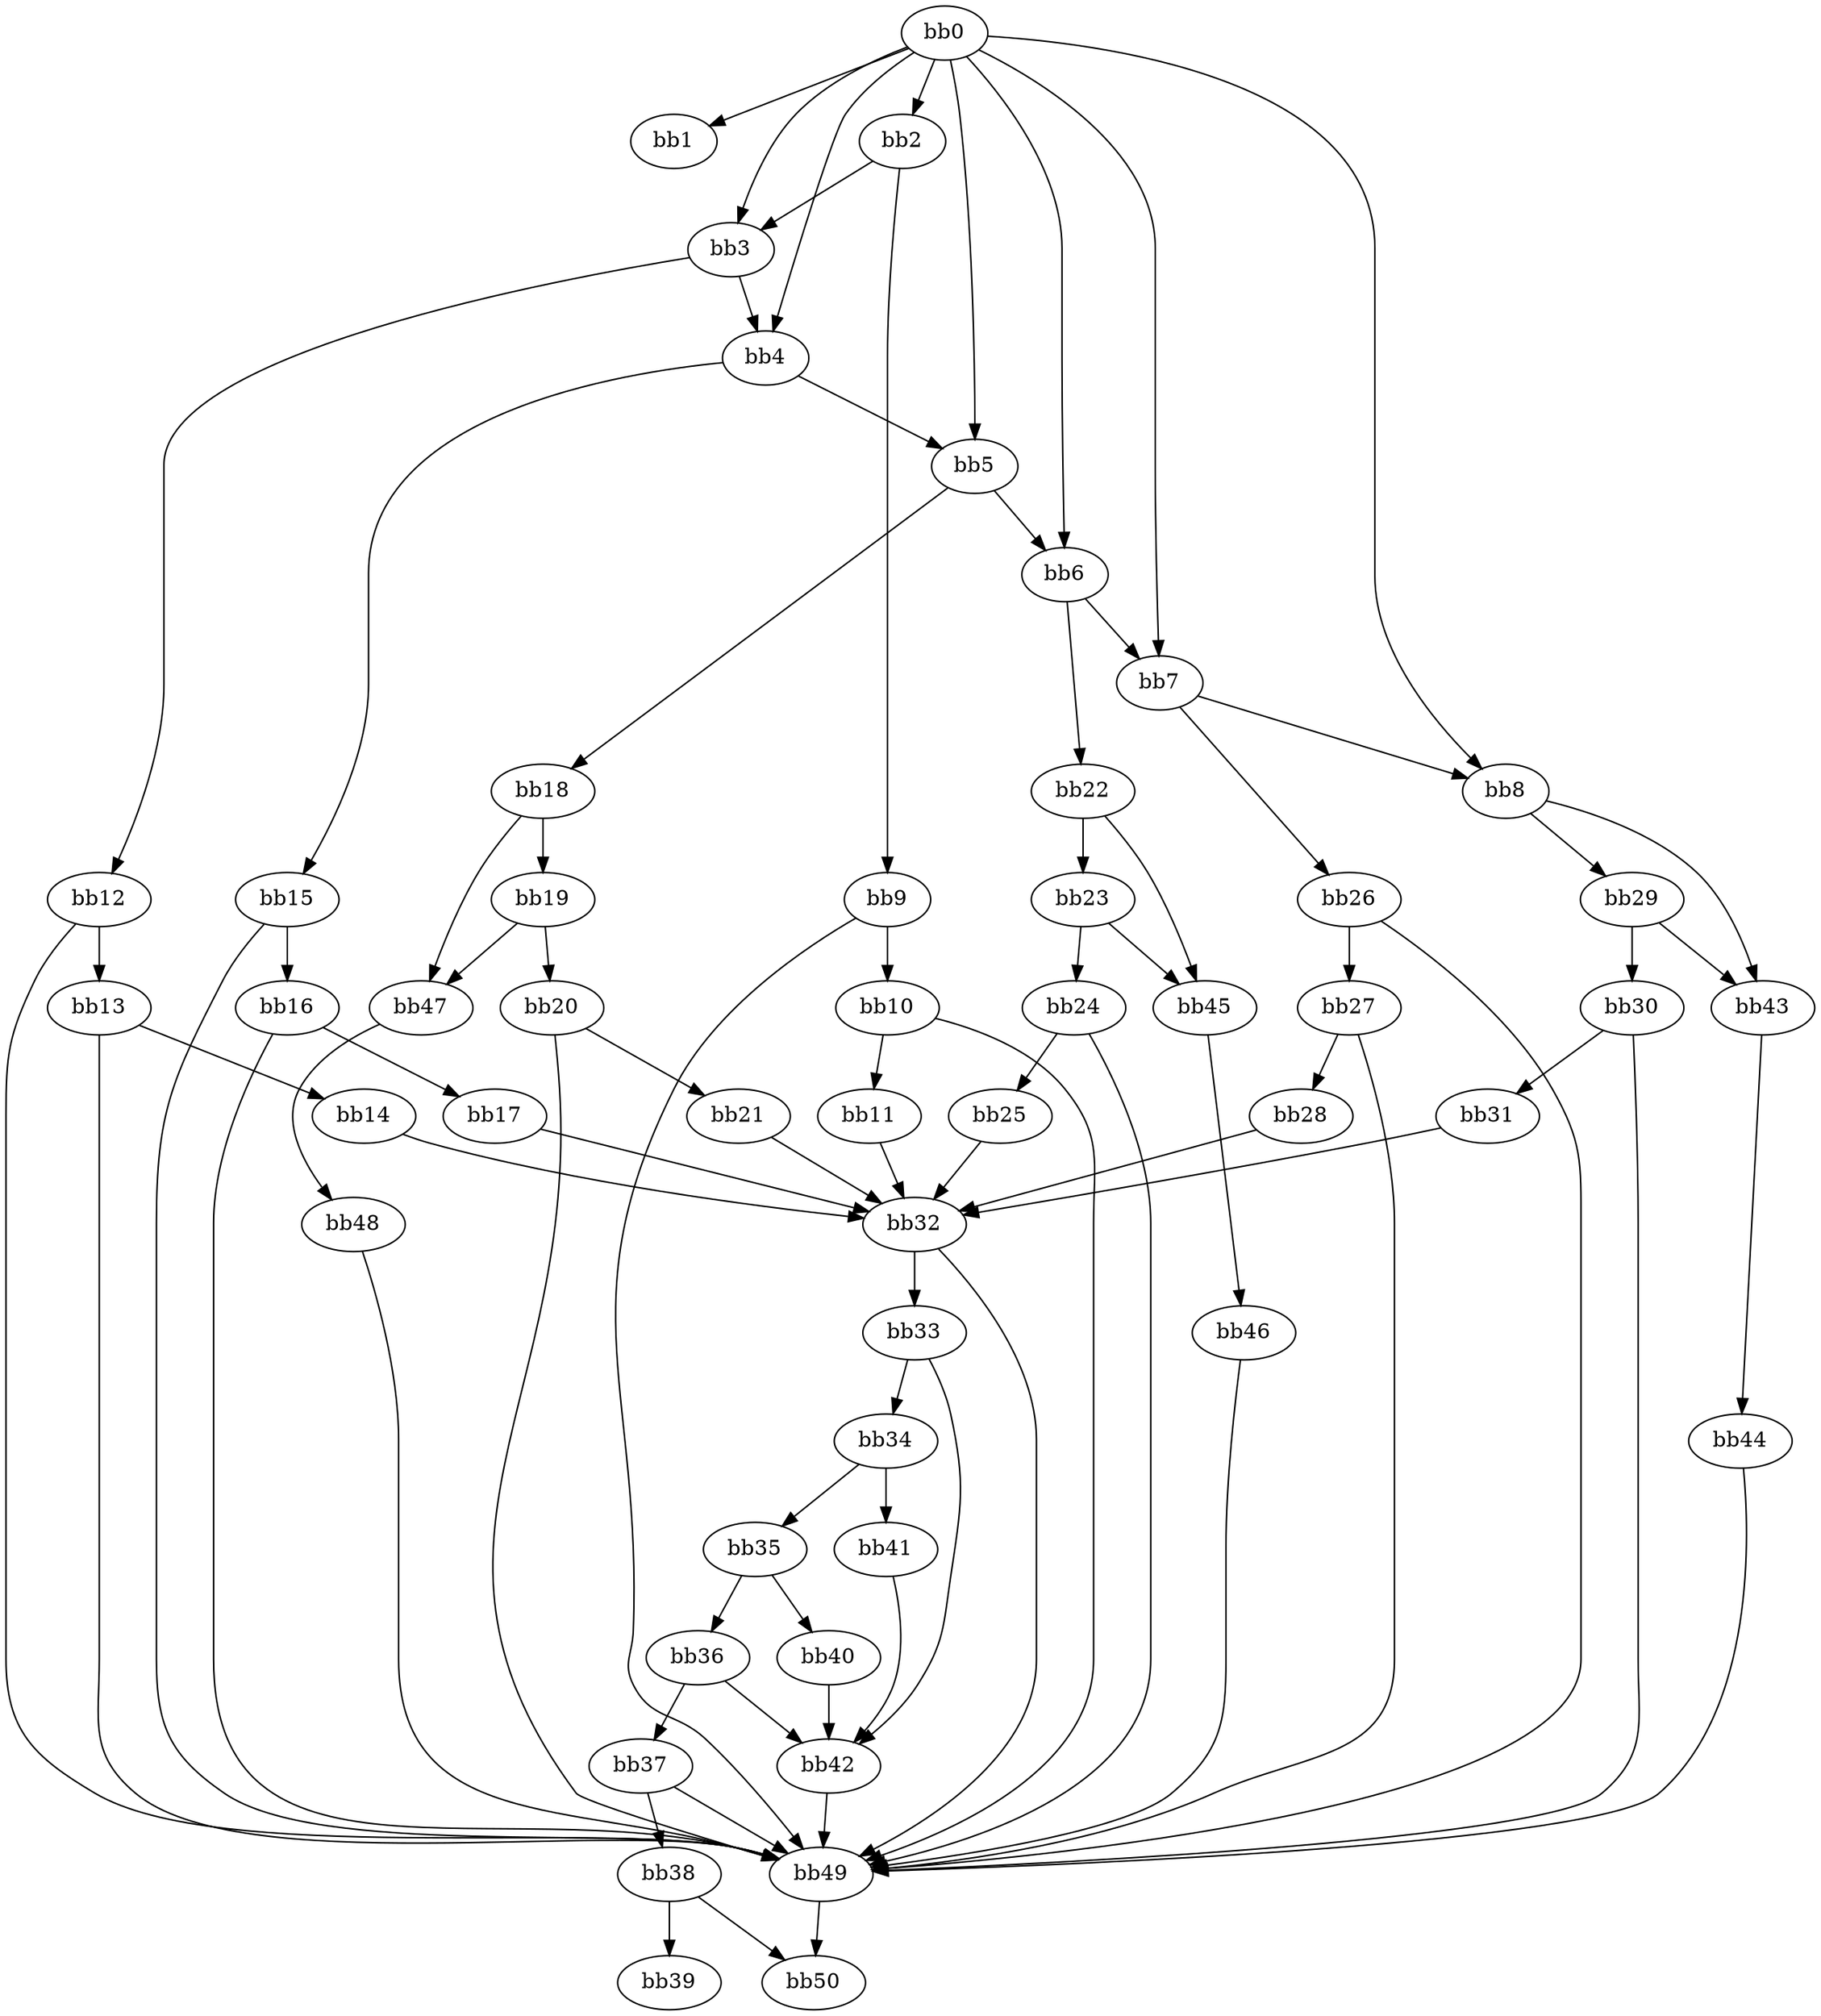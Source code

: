 digraph {
    0 [ label = "bb0\l" ]
    1 [ label = "bb1\l" ]
    2 [ label = "bb2\l" ]
    3 [ label = "bb3\l" ]
    4 [ label = "bb4\l" ]
    5 [ label = "bb5\l" ]
    6 [ label = "bb6\l" ]
    7 [ label = "bb7\l" ]
    8 [ label = "bb8\l" ]
    9 [ label = "bb9\l" ]
    10 [ label = "bb10\l" ]
    11 [ label = "bb11\l" ]
    12 [ label = "bb12\l" ]
    13 [ label = "bb13\l" ]
    14 [ label = "bb14\l" ]
    15 [ label = "bb15\l" ]
    16 [ label = "bb16\l" ]
    17 [ label = "bb17\l" ]
    18 [ label = "bb18\l" ]
    19 [ label = "bb19\l" ]
    20 [ label = "bb20\l" ]
    21 [ label = "bb21\l" ]
    22 [ label = "bb22\l" ]
    23 [ label = "bb23\l" ]
    24 [ label = "bb24\l" ]
    25 [ label = "bb25\l" ]
    26 [ label = "bb26\l" ]
    27 [ label = "bb27\l" ]
    28 [ label = "bb28\l" ]
    29 [ label = "bb29\l" ]
    30 [ label = "bb30\l" ]
    31 [ label = "bb31\l" ]
    32 [ label = "bb32\l" ]
    33 [ label = "bb33\l" ]
    34 [ label = "bb34\l" ]
    35 [ label = "bb35\l" ]
    36 [ label = "bb36\l" ]
    37 [ label = "bb37\l" ]
    38 [ label = "bb38\l" ]
    39 [ label = "bb39\l" ]
    40 [ label = "bb40\l" ]
    41 [ label = "bb41\l" ]
    42 [ label = "bb42\l" ]
    43 [ label = "bb43\l" ]
    44 [ label = "bb44\l" ]
    45 [ label = "bb45\l" ]
    46 [ label = "bb46\l" ]
    47 [ label = "bb47\l" ]
    48 [ label = "bb48\l" ]
    49 [ label = "bb49\l" ]
    50 [ label = "bb50\l" ]
    0 -> 1 [ ]
    0 -> 2 [ ]
    0 -> 3 [ ]
    0 -> 4 [ ]
    0 -> 5 [ ]
    0 -> 6 [ ]
    0 -> 7 [ ]
    0 -> 8 [ ]
    2 -> 3 [ ]
    2 -> 9 [ ]
    3 -> 4 [ ]
    3 -> 12 [ ]
    4 -> 5 [ ]
    4 -> 15 [ ]
    5 -> 6 [ ]
    5 -> 18 [ ]
    6 -> 7 [ ]
    6 -> 22 [ ]
    7 -> 8 [ ]
    7 -> 26 [ ]
    8 -> 29 [ ]
    8 -> 43 [ ]
    9 -> 10 [ ]
    9 -> 49 [ ]
    10 -> 11 [ ]
    10 -> 49 [ ]
    11 -> 32 [ ]
    12 -> 13 [ ]
    12 -> 49 [ ]
    13 -> 14 [ ]
    13 -> 49 [ ]
    14 -> 32 [ ]
    15 -> 16 [ ]
    15 -> 49 [ ]
    16 -> 17 [ ]
    16 -> 49 [ ]
    17 -> 32 [ ]
    18 -> 19 [ ]
    18 -> 47 [ ]
    19 -> 20 [ ]
    19 -> 47 [ ]
    20 -> 21 [ ]
    20 -> 49 [ ]
    21 -> 32 [ ]
    22 -> 23 [ ]
    22 -> 45 [ ]
    23 -> 24 [ ]
    23 -> 45 [ ]
    24 -> 25 [ ]
    24 -> 49 [ ]
    25 -> 32 [ ]
    26 -> 27 [ ]
    26 -> 49 [ ]
    27 -> 28 [ ]
    27 -> 49 [ ]
    28 -> 32 [ ]
    29 -> 30 [ ]
    29 -> 43 [ ]
    30 -> 31 [ ]
    30 -> 49 [ ]
    31 -> 32 [ ]
    32 -> 33 [ ]
    32 -> 49 [ ]
    33 -> 34 [ ]
    33 -> 42 [ ]
    34 -> 35 [ ]
    34 -> 41 [ ]
    35 -> 36 [ ]
    35 -> 40 [ ]
    36 -> 37 [ ]
    36 -> 42 [ ]
    37 -> 38 [ ]
    37 -> 49 [ ]
    38 -> 39 [ ]
    38 -> 50 [ ]
    40 -> 42 [ ]
    41 -> 42 [ ]
    42 -> 49 [ ]
    43 -> 44 [ ]
    44 -> 49 [ ]
    45 -> 46 [ ]
    46 -> 49 [ ]
    47 -> 48 [ ]
    48 -> 49 [ ]
    49 -> 50 [ ]
}

